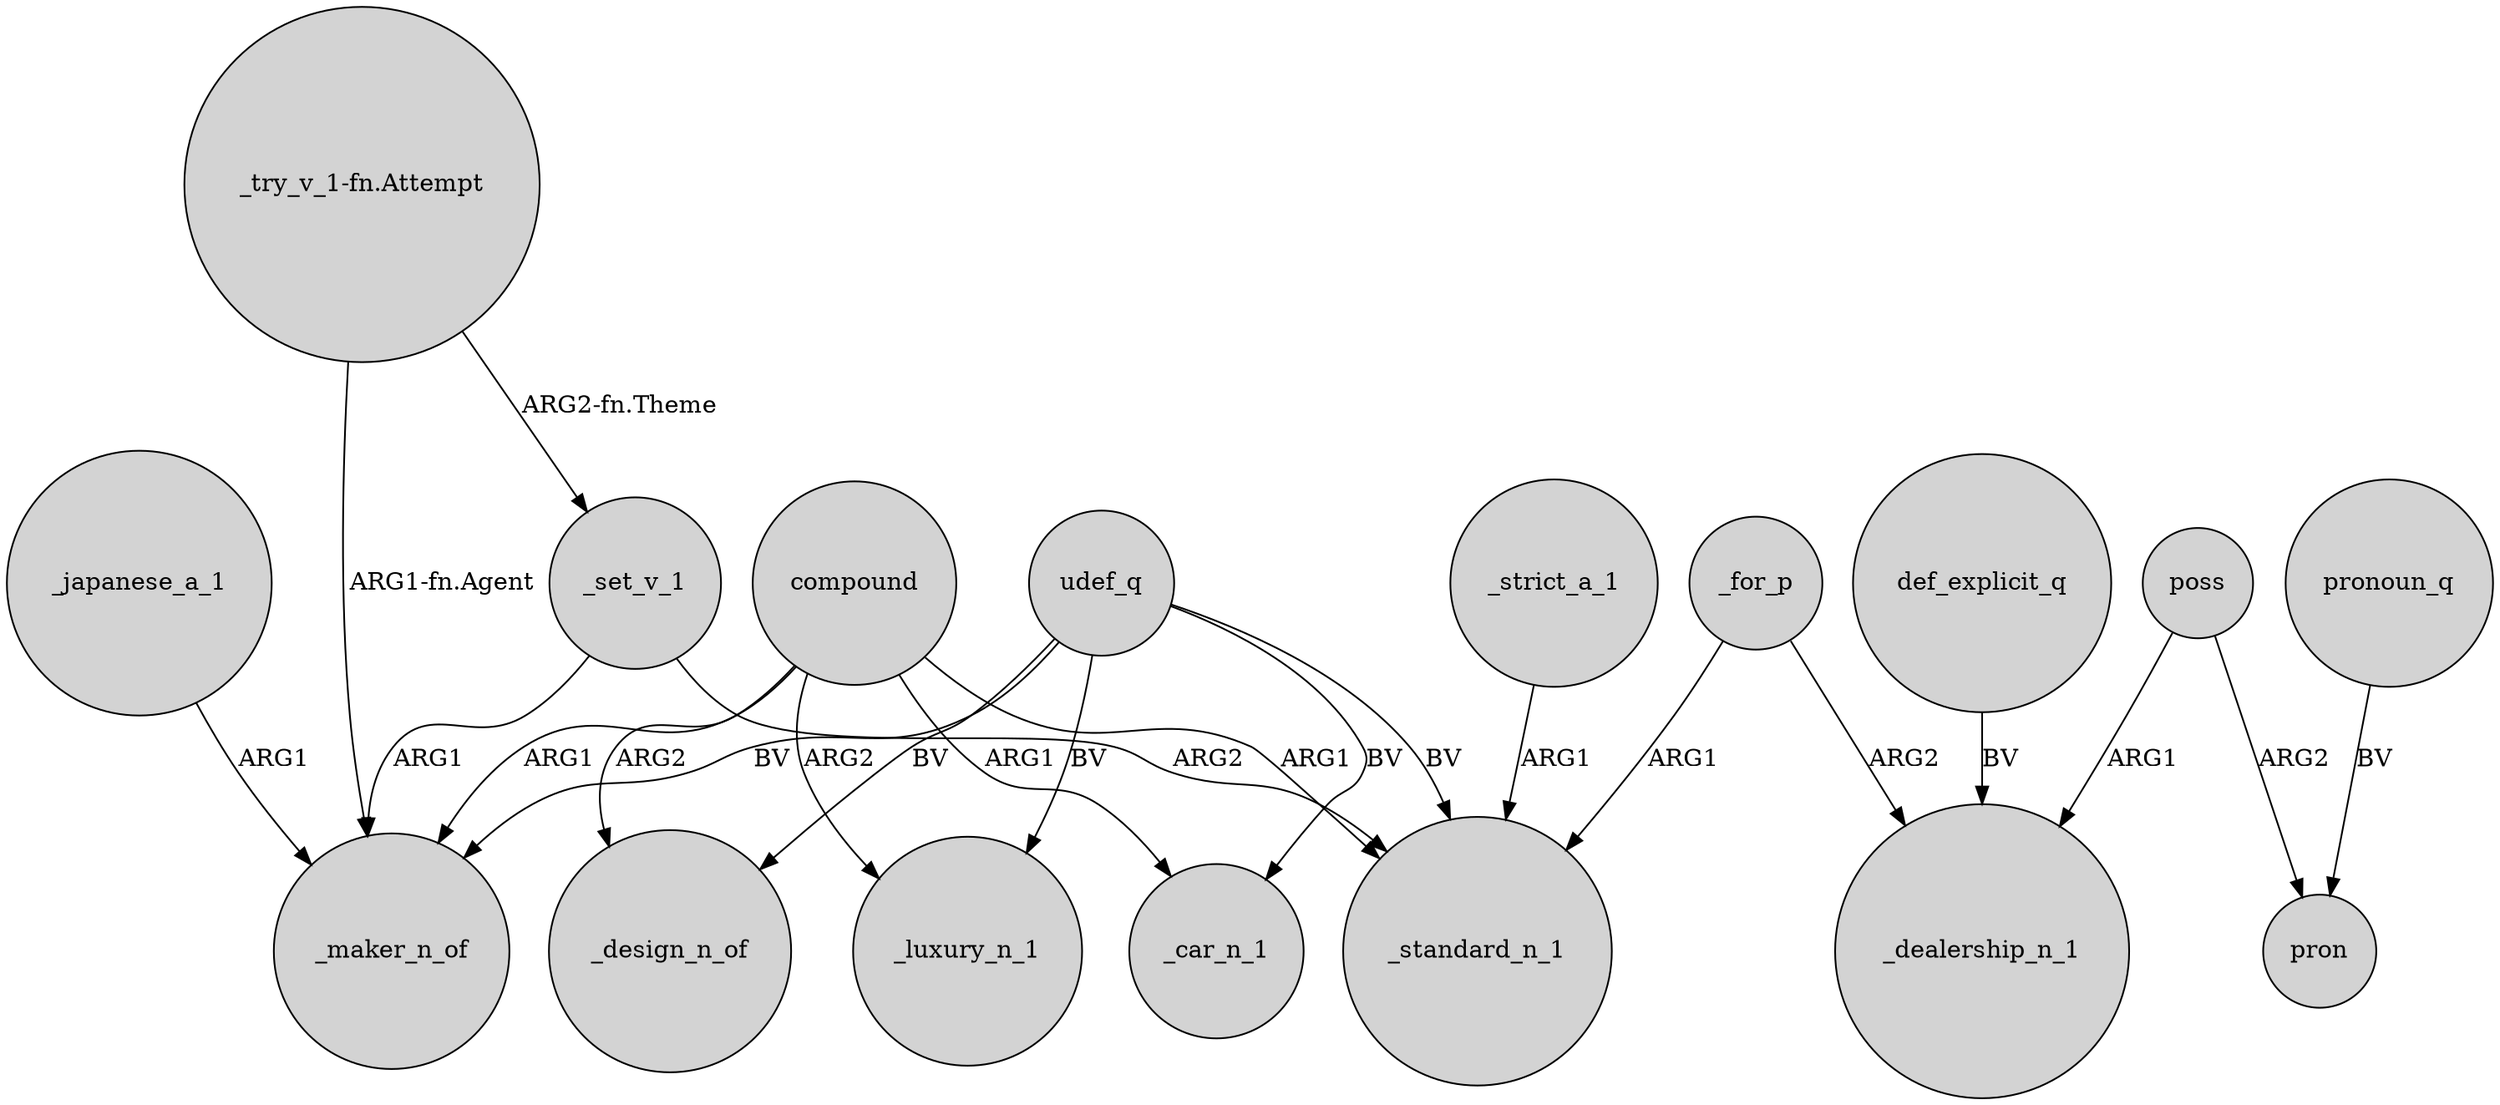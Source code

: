 digraph {
	node [shape=circle style=filled]
	"_try_v_1-fn.Attempt" -> _maker_n_of [label="ARG1-fn.Agent"]
	_set_v_1 -> _maker_n_of [label=ARG1]
	_set_v_1 -> _standard_n_1 [label=ARG2]
	poss -> pron [label=ARG2]
	"_try_v_1-fn.Attempt" -> _set_v_1 [label="ARG2-fn.Theme"]
	compound -> _maker_n_of [label=ARG1]
	pronoun_q -> pron [label=BV]
	compound -> _design_n_of [label=ARG2]
	_japanese_a_1 -> _maker_n_of [label=ARG1]
	_for_p -> _dealership_n_1 [label=ARG2]
	udef_q -> _maker_n_of [label=BV]
	_for_p -> _standard_n_1 [label=ARG1]
	def_explicit_q -> _dealership_n_1 [label=BV]
	poss -> _dealership_n_1 [label=ARG1]
	udef_q -> _design_n_of [label=BV]
	compound -> _car_n_1 [label=ARG1]
	udef_q -> _car_n_1 [label=BV]
	_strict_a_1 -> _standard_n_1 [label=ARG1]
	compound -> _luxury_n_1 [label=ARG2]
	udef_q -> _standard_n_1 [label=BV]
	compound -> _standard_n_1 [label=ARG1]
	udef_q -> _luxury_n_1 [label=BV]
}
